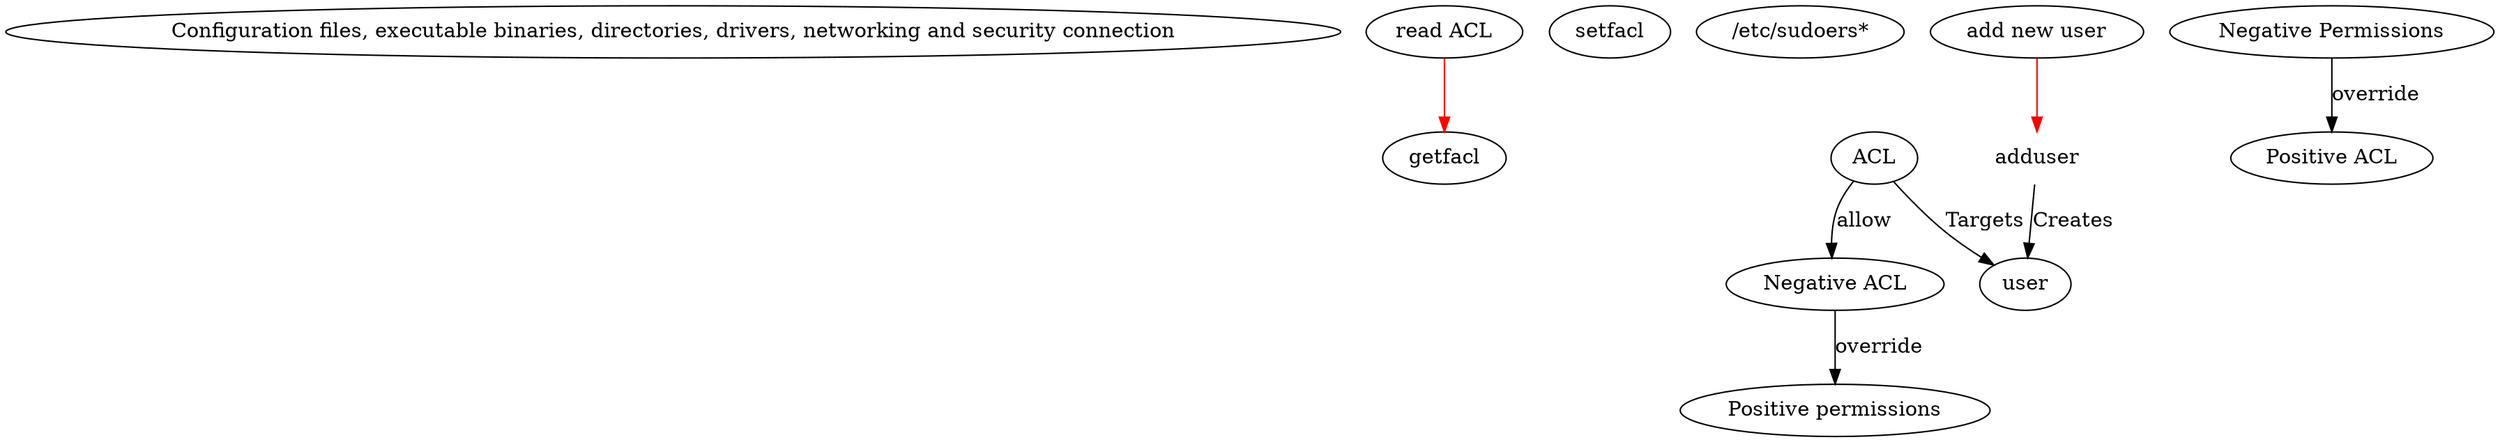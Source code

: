 
digraph {
    "Configuration files, executable binaries, directories, drivers, networking and security connection"
    getfacl
    setfacl
    "/etc/sudoers*"
    adduser [shape="plaintext"];
    "add new user" -> adduser [color = "red"];
    adduser -> user [label="Creates"];
    ACL -> user [label= "Targets"];
    "read ACL" -> getfacl [color = "red"];
    "Negative Permissions" -> "Positive ACL" [label= "override"] 
    "Negative ACL" -> "Positive permissions" [label= "override"] 
    ACL -> "Negative ACL" [label= "allow"]

}
